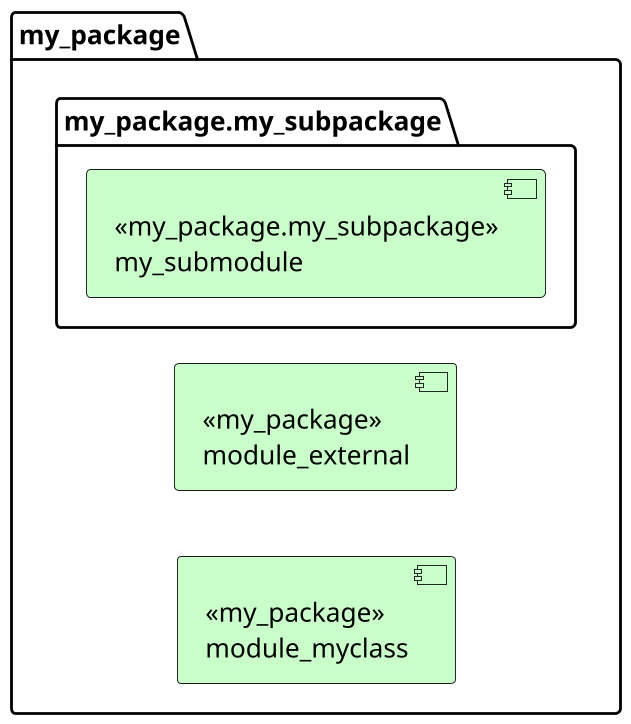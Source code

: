 @startuml
'remark use together {...}
left to right direction
'top to bottom direction
skinparam dpi 180
set namespaceSeparator none
skinparam linetype ortho
'skinparam linetype polyline
<style>
.moduleclass { BackgroundColor LightBlue }
</style>
package "my_package" {
    [<<my_package>>\nmodule_external] as 69a1ade40fa5357b6c722c5af2e29388 #TECHNOLOGY
    [<<my_package>>\nmodule_myclass] as b26ce2cc084f9bdc080f310ad4668cb9 #TECHNOLOGY
package "my_package.my_subpackage" {
    [<<my_package.my_subpackage>>\nmy_submodule] as f8cd9d115433f0b13b762cbfb210b01f #TECHNOLOGY
}
}
hide <<moduleclass>> stereotype
@enduml